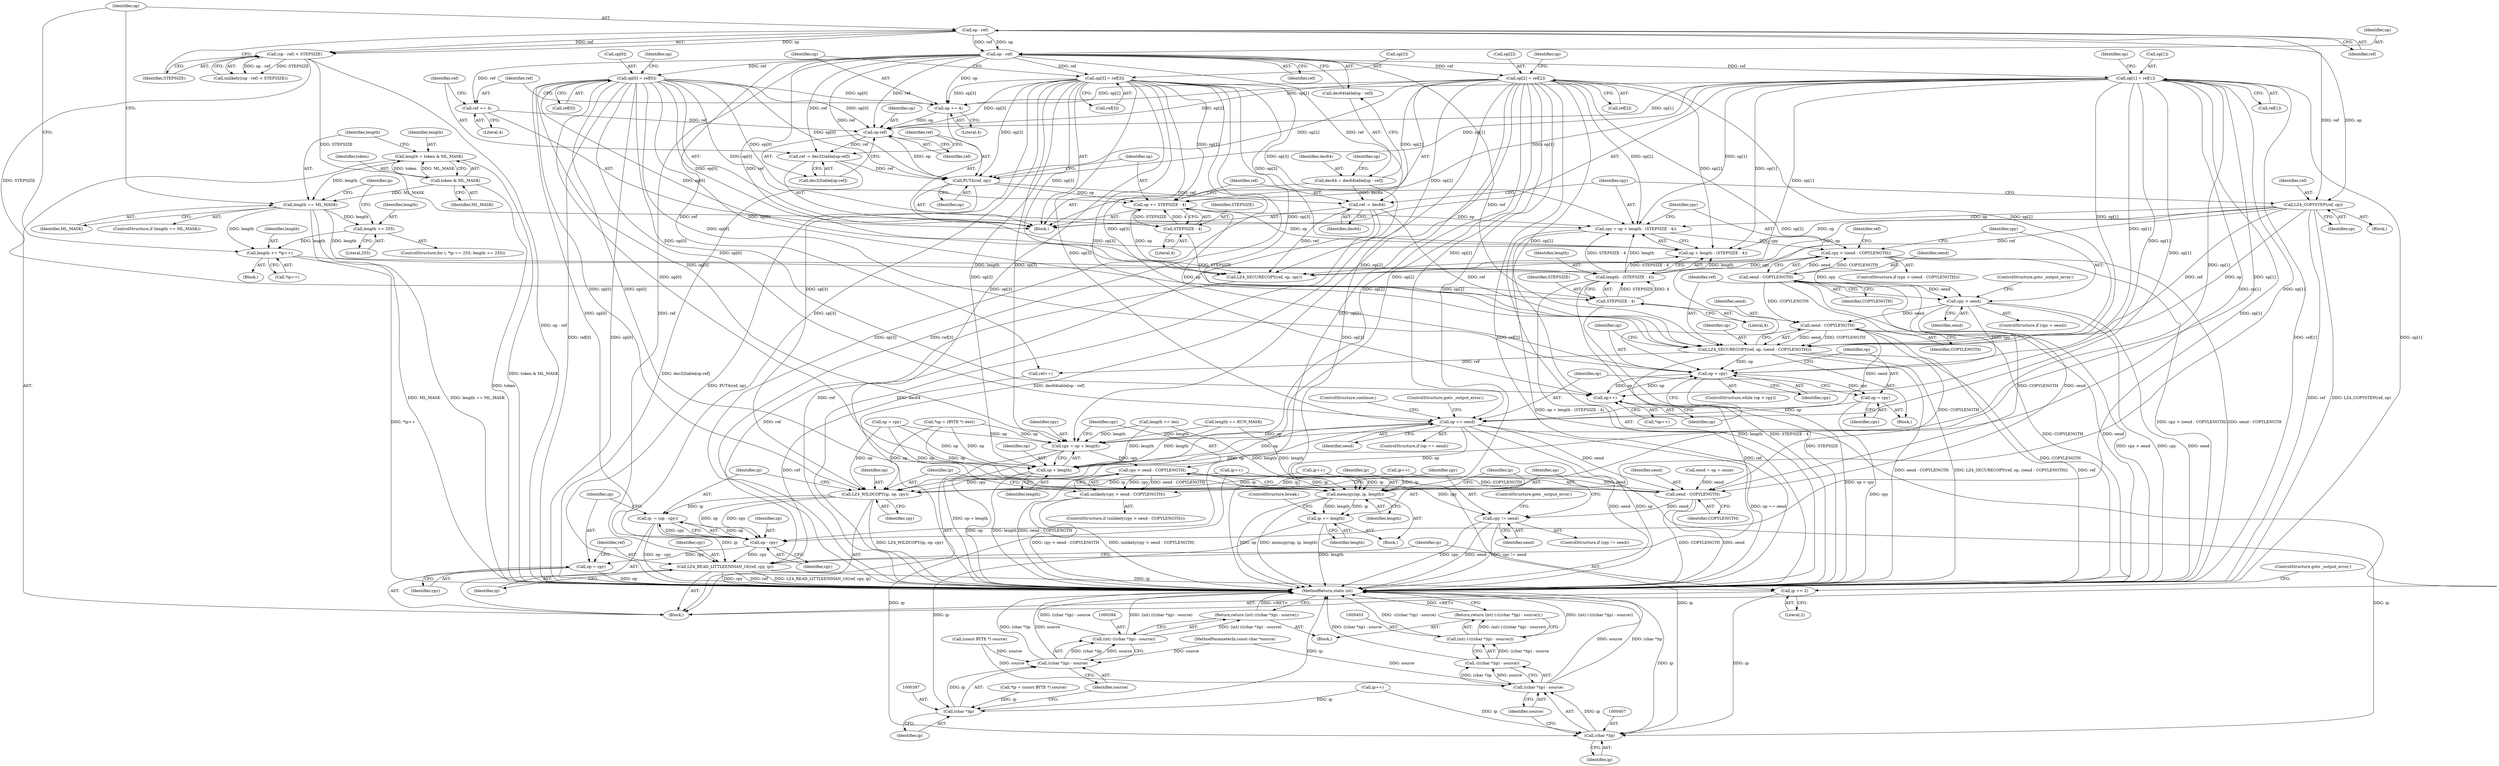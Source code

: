 digraph "0_linux_206204a1162b995e2185275167b22468c00d6b36@pointer" {
"1000376" [label="(Call,op = cpy)"];
"1000366" [label="(Call,op < cpy)"];
"1000295" [label="(Call,op[2] = ref[2])"];
"1000278" [label="(Call,op - ref)"];
"1000268" [label="(Call,op - ref)"];
"1000302" [label="(Call,op[3] = ref[3])"];
"1000288" [label="(Call,op[1] = ref[1])"];
"1000371" [label="(Call,op++)"];
"1000281" [label="(Call,op[0] = ref[0])"];
"1000359" [label="(Call,LZ4_SECURECOPY(ref, op, (oend - COPYLENGTH)))"];
"1000330" [label="(Call,ref -= dec64)"];
"1000274" [label="(Call,dec64 = dec64table[op - ref])"];
"1000322" [label="(Call,PUT4(ref, op))"];
"1000315" [label="(Call,ref -= dec32table[op-ref])"];
"1000319" [label="(Call,op-ref)"];
"1000309" [label="(Call,op += 4)"];
"1000312" [label="(Call,ref += 4)"];
"1000335" [label="(Call,LZ4_COPYSTEP(ref, op))"];
"1000325" [label="(Call,op += STEPSIZE - 4)"];
"1000327" [label="(Call,STEPSIZE - 4)"];
"1000267" [label="(Call,(op - ref) < STEPSIZE)"];
"1000362" [label="(Call,oend - COPYLENGTH)"];
"1000355" [label="(Call,cpy > oend)"];
"1000348" [label="(Call,cpy > (oend - COPYLENGTH))"];
"1000338" [label="(Call,cpy = op + length - (STEPSIZE - 4))"];
"1000342" [label="(Call,length - (STEPSIZE - 4))"];
"1000260" [label="(Call,length += *ip++)"];
"1000255" [label="(Call,length += 255)"];
"1000246" [label="(Call,length == ML_MASK)"];
"1000240" [label="(Call,length = token & ML_MASK)"];
"1000242" [label="(Call,token & ML_MASK)"];
"1000344" [label="(Call,STEPSIZE - 4)"];
"1000350" [label="(Call,oend - COPYLENGTH)"];
"1000380" [label="(Call,op == oend)"];
"1000194" [label="(Call,cpy = op + length)"];
"1000201" [label="(Call,cpy > oend - COPYLENGTH)"];
"1000200" [label="(Call,unlikely(cpy > oend - COPYLENGTH))"];
"1000208" [label="(Call,cpy != oend)"];
"1000220" [label="(Call,LZ4_WILDCOPY(ip, op, cpy))"];
"1000224" [label="(Call,ip -= (op - cpy))"];
"1000232" [label="(Call,LZ4_READ_LITTLEENDIAN_16(ref, cpy, ip))"];
"1000236" [label="(Call,ip += 2)"];
"1000406" [label="(Call,(char *)ip)"];
"1000405" [label="(Call,((char *)ip) - source)"];
"1000404" [label="(Call,-(((char *)ip) - source))"];
"1000402" [label="(Call,(int) (-(((char *)ip) - source)))"];
"1000401" [label="(Return,return (int) (-(((char *)ip) - source));)"];
"1000226" [label="(Call,op - cpy)"];
"1000229" [label="(Call,op = cpy)"];
"1000196" [label="(Call,op + length)"];
"1000203" [label="(Call,oend - COPYLENGTH)"];
"1000212" [label="(Call,memcpy(op, ip, length))"];
"1000216" [label="(Call,ip += length)"];
"1000396" [label="(Call,(char *)ip)"];
"1000395" [label="(Call,((char *)ip) - source)"];
"1000393" [label="(Call,(int) (((char *)ip) - source))"];
"1000392" [label="(Return,return (int) (((char *)ip) - source);)"];
"1000205" [label="(Identifier,COPYLENGTH)"];
"1000195" [label="(Identifier,cpy)"];
"1000227" [label="(Identifier,op)"];
"1000315" [label="(Call,ref -= dec32table[op-ref])"];
"1000316" [label="(Identifier,ref)"];
"1000351" [label="(Identifier,oend)"];
"1000217" [label="(Identifier,ip)"];
"1000320" [label="(Identifier,op)"];
"1000345" [label="(Identifier,STEPSIZE)"];
"1000328" [label="(Identifier,STEPSIZE)"];
"1000395" [label="(Call,((char *)ip) - source)"];
"1000346" [label="(Literal,4)"];
"1000218" [label="(Identifier,length)"];
"1000354" [label="(ControlStructure,if (cpy > oend))"];
"1000317" [label="(Call,dec32table[op-ref])"];
"1000357" [label="(Identifier,oend)"];
"1000377" [label="(Identifier,op)"];
"1000240" [label="(Call,length = token & ML_MASK)"];
"1000219" [label="(ControlStructure,break;)"];
"1000334" [label="(Block,)"];
"1000374" [label="(Call,ref++)"];
"1000410" [label="(MethodReturn,static int)"];
"1000276" [label="(Call,dec64table[op - ref])"];
"1000281" [label="(Call,op[0] = ref[0])"];
"1000272" [label="(Block,)"];
"1000295" [label="(Call,op[2] = ref[2])"];
"1000404" [label="(Call,-(((char *)ip) - source))"];
"1000204" [label="(Identifier,oend)"];
"1000131" [label="(Call,oend = op + osize)"];
"1000290" [label="(Identifier,op)"];
"1000363" [label="(Identifier,oend)"];
"1000248" [label="(Identifier,ML_MASK)"];
"1000329" [label="(Literal,4)"];
"1000386" [label="(Identifier,ref)"];
"1000207" [label="(ControlStructure,if (cpy != oend))"];
"1000392" [label="(Return,return (int) (((char *)ip) - source);)"];
"1000384" [label="(ControlStructure,continue;)"];
"1000385" [label="(Call,LZ4_SECURECOPY(ref, op, cpy))"];
"1000114" [label="(MethodParameterIn,const char *source)"];
"1000350" [label="(Call,oend - COPYLENGTH)"];
"1000191" [label="(Call,length += len)"];
"1000147" [label="(Block,)"];
"1000167" [label="(Call,ip++)"];
"1000368" [label="(Identifier,cpy)"];
"1000371" [label="(Call,op++)"];
"1000336" [label="(Identifier,ref)"];
"1000321" [label="(Identifier,ref)"];
"1000401" [label="(Return,return (int) (-(((char *)ip) - source));)"];
"1000203" [label="(Call,oend - COPYLENGTH)"];
"1000253" [label="(Identifier,ip)"];
"1000361" [label="(Identifier,op)"];
"1000296" [label="(Call,op[2])"];
"1000236" [label="(Call,ip += 2)"];
"1000367" [label="(Identifier,op)"];
"1000342" [label="(Call,length - (STEPSIZE - 4))"];
"1000211" [label="(ControlStructure,goto _output_error;)"];
"1000225" [label="(Identifier,ip)"];
"1000323" [label="(Identifier,ref)"];
"1000366" [label="(Call,op < cpy)"];
"1000353" [label="(Block,)"];
"1000200" [label="(Call,unlikely(cpy > oend - COPYLENGTH))"];
"1000299" [label="(Call,ref[2])"];
"1000383" [label="(ControlStructure,goto _output_error;)"];
"1000267" [label="(Call,(op - ref) < STEPSIZE)"];
"1000348" [label="(Call,cpy > (oend - COPYLENGTH))"];
"1000358" [label="(ControlStructure,goto _output_error;)"];
"1000285" [label="(Call,ref[0])"];
"1000288" [label="(Call,op[1] = ref[1])"];
"1000337" [label="(Identifier,op)"];
"1000250" [label="(ControlStructure,for (; *ip == 255; length += 255))"];
"1000326" [label="(Identifier,op)"];
"1000352" [label="(Identifier,COPYLENGTH)"];
"1000232" [label="(Call,LZ4_READ_LITTLEENDIAN_16(ref, cpy, ip))"];
"1000382" [label="(Identifier,oend)"];
"1000238" [label="(Literal,2)"];
"1000222" [label="(Identifier,op)"];
"1000221" [label="(Identifier,ip)"];
"1000199" [label="(ControlStructure,if (unlikely(cpy > oend - COPYLENGTH)))"];
"1000370" [label="(Call,*op++)"];
"1000359" [label="(Call,LZ4_SECURECOPY(ref, op, (oend - COPYLENGTH)))"];
"1000255" [label="(Call,length += 255)"];
"1000121" [label="(Call,(const BYTE *) source)"];
"1000393" [label="(Call,(int) (((char *)ip) - source))"];
"1000194" [label="(Call,cpy = op + length)"];
"1000376" [label="(Call,op = cpy)"];
"1000314" [label="(Literal,4)"];
"1000197" [label="(Identifier,op)"];
"1000344" [label="(Call,STEPSIZE - 4)"];
"1000339" [label="(Identifier,cpy)"];
"1000268" [label="(Call,op - ref)"];
"1000379" [label="(ControlStructure,if (op == oend))"];
"1000306" [label="(Call,ref[3])"];
"1000372" [label="(Identifier,op)"];
"1000274" [label="(Call,dec64 = dec64table[op - ref])"];
"1000280" [label="(Identifier,ref)"];
"1000234" [label="(Identifier,cpy)"];
"1000119" [label="(Call,*ip = (const BYTE *) source)"];
"1000362" [label="(Call,oend - COPYLENGTH)"];
"1000249" [label="(Block,)"];
"1000330" [label="(Call,ref -= dec64)"];
"1000402" [label="(Call,(int) (-(((char *)ip) - source)))"];
"1000325" [label="(Call,op += STEPSIZE - 4)"];
"1000327" [label="(Call,STEPSIZE - 4)"];
"1000322" [label="(Call,PUT4(ref, op))"];
"1000226" [label="(Call,op - cpy)"];
"1000233" [label="(Identifier,ref)"];
"1000206" [label="(Block,)"];
"1000237" [label="(Identifier,ip)"];
"1000389" [label="(Call,op = cpy)"];
"1000159" [label="(Call,length == RUN_MASK)"];
"1000241" [label="(Identifier,length)"];
"1000257" [label="(Literal,255)"];
"1000209" [label="(Identifier,cpy)"];
"1000408" [label="(Identifier,ip)"];
"1000235" [label="(Identifier,ip)"];
"1000262" [label="(Call,*ip++)"];
"1000244" [label="(Identifier,ML_MASK)"];
"1000243" [label="(Identifier,token)"];
"1000335" [label="(Call,LZ4_COPYSTEP(ref, op))"];
"1000356" [label="(Identifier,cpy)"];
"1000381" [label="(Identifier,op)"];
"1000215" [label="(Identifier,length)"];
"1000319" [label="(Call,op-ref)"];
"1000231" [label="(Identifier,cpy)"];
"1000198" [label="(Identifier,length)"];
"1000343" [label="(Identifier,length)"];
"1000230" [label="(Identifier,op)"];
"1000338" [label="(Call,cpy = op + length - (STEPSIZE - 4))"];
"1000347" [label="(ControlStructure,if (cpy > (oend - COPYLENGTH)))"];
"1000349" [label="(Identifier,cpy)"];
"1000210" [label="(Identifier,oend)"];
"1000297" [label="(Identifier,op)"];
"1000126" [label="(Call,*op = (BYTE *) dest)"];
"1000279" [label="(Identifier,op)"];
"1000214" [label="(Identifier,ip)"];
"1000331" [label="(Identifier,ref)"];
"1000312" [label="(Call,ref += 4)"];
"1000282" [label="(Call,op[0])"];
"1000220" [label="(Call,LZ4_WILDCOPY(ip, op, cpy))"];
"1000201" [label="(Call,cpy > oend - COPYLENGTH)"];
"1000399" [label="(Identifier,source)"];
"1000269" [label="(Identifier,op)"];
"1000260" [label="(Call,length += *ip++)"];
"1000228" [label="(Identifier,cpy)"];
"1000246" [label="(Call,length == ML_MASK)"];
"1000309" [label="(Call,op += 4)"];
"1000245" [label="(ControlStructure,if (length == ML_MASK))"];
"1000261" [label="(Identifier,length)"];
"1000380" [label="(Call,op == oend)"];
"1000340" [label="(Call,op + length - (STEPSIZE - 4))"];
"1000208" [label="(Call,cpy != oend)"];
"1000275" [label="(Identifier,dec64)"];
"1000256" [label="(Identifier,length)"];
"1000278" [label="(Call,op - ref)"];
"1000365" [label="(ControlStructure,while (op < cpy))"];
"1000196" [label="(Call,op + length)"];
"1000117" [label="(Block,)"];
"1000229" [label="(Call,op = cpy)"];
"1000302" [label="(Call,op[3] = ref[3])"];
"1000216" [label="(Call,ip += length)"];
"1000179" [label="(Call,ip++)"];
"1000409" [label="(Identifier,source)"];
"1000271" [label="(Identifier,STEPSIZE)"];
"1000364" [label="(Identifier,COPYLENGTH)"];
"1000224" [label="(Call,ip -= (op - cpy))"];
"1000398" [label="(Identifier,ip)"];
"1000360" [label="(Identifier,ref)"];
"1000311" [label="(Literal,4)"];
"1000270" [label="(Identifier,ref)"];
"1000202" [label="(Identifier,cpy)"];
"1000239" [label="(ControlStructure,goto _output_error;)"];
"1000355" [label="(Call,cpy > oend)"];
"1000406" [label="(Call,(char *)ip)"];
"1000378" [label="(Identifier,cpy)"];
"1000313" [label="(Identifier,ref)"];
"1000213" [label="(Identifier,op)"];
"1000324" [label="(Identifier,op)"];
"1000405" [label="(Call,((char *)ip) - source)"];
"1000151" [label="(Call,ip++)"];
"1000242" [label="(Call,token & ML_MASK)"];
"1000289" [label="(Call,op[1])"];
"1000396" [label="(Call,(char *)ip)"];
"1000212" [label="(Call,memcpy(op, ip, length))"];
"1000292" [label="(Call,ref[1])"];
"1000310" [label="(Identifier,op)"];
"1000332" [label="(Identifier,dec64)"];
"1000303" [label="(Call,op[3])"];
"1000304" [label="(Identifier,op)"];
"1000247" [label="(Identifier,length)"];
"1000283" [label="(Identifier,op)"];
"1000266" [label="(Call,unlikely((op - ref) < STEPSIZE))"];
"1000263" [label="(Call,ip++)"];
"1000223" [label="(Identifier,cpy)"];
"1000376" -> "1000353"  [label="AST: "];
"1000376" -> "1000378"  [label="CFG: "];
"1000377" -> "1000376"  [label="AST: "];
"1000378" -> "1000376"  [label="AST: "];
"1000381" -> "1000376"  [label="CFG: "];
"1000376" -> "1000410"  [label="DDG: cpy"];
"1000366" -> "1000376"  [label="DDG: cpy"];
"1000376" -> "1000380"  [label="DDG: op"];
"1000366" -> "1000365"  [label="AST: "];
"1000366" -> "1000368"  [label="CFG: "];
"1000367" -> "1000366"  [label="AST: "];
"1000368" -> "1000366"  [label="AST: "];
"1000372" -> "1000366"  [label="CFG: "];
"1000377" -> "1000366"  [label="CFG: "];
"1000366" -> "1000410"  [label="DDG: op < cpy"];
"1000295" -> "1000366"  [label="DDG: op[2]"];
"1000302" -> "1000366"  [label="DDG: op[3]"];
"1000288" -> "1000366"  [label="DDG: op[1]"];
"1000371" -> "1000366"  [label="DDG: op"];
"1000359" -> "1000366"  [label="DDG: op"];
"1000281" -> "1000366"  [label="DDG: op[0]"];
"1000355" -> "1000366"  [label="DDG: cpy"];
"1000366" -> "1000371"  [label="DDG: op"];
"1000295" -> "1000272"  [label="AST: "];
"1000295" -> "1000299"  [label="CFG: "];
"1000296" -> "1000295"  [label="AST: "];
"1000299" -> "1000295"  [label="AST: "];
"1000304" -> "1000295"  [label="CFG: "];
"1000295" -> "1000410"  [label="DDG: op[2]"];
"1000295" -> "1000410"  [label="DDG: ref[2]"];
"1000295" -> "1000194"  [label="DDG: op[2]"];
"1000295" -> "1000196"  [label="DDG: op[2]"];
"1000295" -> "1000212"  [label="DDG: op[2]"];
"1000295" -> "1000220"  [label="DDG: op[2]"];
"1000295" -> "1000226"  [label="DDG: op[2]"];
"1000278" -> "1000295"  [label="DDG: ref"];
"1000295" -> "1000309"  [label="DDG: op[2]"];
"1000295" -> "1000319"  [label="DDG: op[2]"];
"1000295" -> "1000322"  [label="DDG: op[2]"];
"1000295" -> "1000325"  [label="DDG: op[2]"];
"1000295" -> "1000338"  [label="DDG: op[2]"];
"1000295" -> "1000340"  [label="DDG: op[2]"];
"1000295" -> "1000359"  [label="DDG: op[2]"];
"1000295" -> "1000371"  [label="DDG: op[2]"];
"1000295" -> "1000380"  [label="DDG: op[2]"];
"1000295" -> "1000385"  [label="DDG: op[2]"];
"1000278" -> "1000276"  [label="AST: "];
"1000278" -> "1000280"  [label="CFG: "];
"1000279" -> "1000278"  [label="AST: "];
"1000280" -> "1000278"  [label="AST: "];
"1000276" -> "1000278"  [label="CFG: "];
"1000278" -> "1000232"  [label="DDG: ref"];
"1000268" -> "1000278"  [label="DDG: op"];
"1000268" -> "1000278"  [label="DDG: ref"];
"1000278" -> "1000281"  [label="DDG: ref"];
"1000278" -> "1000288"  [label="DDG: ref"];
"1000278" -> "1000302"  [label="DDG: ref"];
"1000278" -> "1000309"  [label="DDG: op"];
"1000278" -> "1000312"  [label="DDG: ref"];
"1000278" -> "1000315"  [label="DDG: ref"];
"1000278" -> "1000319"  [label="DDG: ref"];
"1000278" -> "1000322"  [label="DDG: ref"];
"1000278" -> "1000330"  [label="DDG: ref"];
"1000278" -> "1000359"  [label="DDG: ref"];
"1000278" -> "1000374"  [label="DDG: ref"];
"1000278" -> "1000385"  [label="DDG: ref"];
"1000268" -> "1000267"  [label="AST: "];
"1000268" -> "1000270"  [label="CFG: "];
"1000269" -> "1000268"  [label="AST: "];
"1000270" -> "1000268"  [label="AST: "];
"1000271" -> "1000268"  [label="CFG: "];
"1000268" -> "1000267"  [label="DDG: op"];
"1000268" -> "1000267"  [label="DDG: ref"];
"1000268" -> "1000335"  [label="DDG: ref"];
"1000268" -> "1000335"  [label="DDG: op"];
"1000302" -> "1000272"  [label="AST: "];
"1000302" -> "1000306"  [label="CFG: "];
"1000303" -> "1000302"  [label="AST: "];
"1000306" -> "1000302"  [label="AST: "];
"1000310" -> "1000302"  [label="CFG: "];
"1000302" -> "1000410"  [label="DDG: op[3]"];
"1000302" -> "1000410"  [label="DDG: ref[3]"];
"1000302" -> "1000194"  [label="DDG: op[3]"];
"1000302" -> "1000196"  [label="DDG: op[3]"];
"1000302" -> "1000212"  [label="DDG: op[3]"];
"1000302" -> "1000220"  [label="DDG: op[3]"];
"1000302" -> "1000226"  [label="DDG: op[3]"];
"1000302" -> "1000309"  [label="DDG: op[3]"];
"1000302" -> "1000319"  [label="DDG: op[3]"];
"1000302" -> "1000322"  [label="DDG: op[3]"];
"1000302" -> "1000325"  [label="DDG: op[3]"];
"1000302" -> "1000338"  [label="DDG: op[3]"];
"1000302" -> "1000340"  [label="DDG: op[3]"];
"1000302" -> "1000359"  [label="DDG: op[3]"];
"1000302" -> "1000371"  [label="DDG: op[3]"];
"1000302" -> "1000380"  [label="DDG: op[3]"];
"1000302" -> "1000385"  [label="DDG: op[3]"];
"1000288" -> "1000272"  [label="AST: "];
"1000288" -> "1000292"  [label="CFG: "];
"1000289" -> "1000288"  [label="AST: "];
"1000292" -> "1000288"  [label="AST: "];
"1000297" -> "1000288"  [label="CFG: "];
"1000288" -> "1000410"  [label="DDG: ref[1]"];
"1000288" -> "1000410"  [label="DDG: op[1]"];
"1000288" -> "1000194"  [label="DDG: op[1]"];
"1000288" -> "1000196"  [label="DDG: op[1]"];
"1000288" -> "1000212"  [label="DDG: op[1]"];
"1000288" -> "1000220"  [label="DDG: op[1]"];
"1000288" -> "1000226"  [label="DDG: op[1]"];
"1000288" -> "1000309"  [label="DDG: op[1]"];
"1000288" -> "1000319"  [label="DDG: op[1]"];
"1000288" -> "1000322"  [label="DDG: op[1]"];
"1000288" -> "1000325"  [label="DDG: op[1]"];
"1000288" -> "1000338"  [label="DDG: op[1]"];
"1000288" -> "1000340"  [label="DDG: op[1]"];
"1000288" -> "1000359"  [label="DDG: op[1]"];
"1000288" -> "1000371"  [label="DDG: op[1]"];
"1000288" -> "1000380"  [label="DDG: op[1]"];
"1000288" -> "1000385"  [label="DDG: op[1]"];
"1000371" -> "1000370"  [label="AST: "];
"1000371" -> "1000372"  [label="CFG: "];
"1000372" -> "1000371"  [label="AST: "];
"1000370" -> "1000371"  [label="CFG: "];
"1000281" -> "1000371"  [label="DDG: op[0]"];
"1000281" -> "1000272"  [label="AST: "];
"1000281" -> "1000285"  [label="CFG: "];
"1000282" -> "1000281"  [label="AST: "];
"1000285" -> "1000281"  [label="AST: "];
"1000290" -> "1000281"  [label="CFG: "];
"1000281" -> "1000410"  [label="DDG: ref[0]"];
"1000281" -> "1000410"  [label="DDG: op[0]"];
"1000281" -> "1000194"  [label="DDG: op[0]"];
"1000281" -> "1000196"  [label="DDG: op[0]"];
"1000281" -> "1000212"  [label="DDG: op[0]"];
"1000281" -> "1000220"  [label="DDG: op[0]"];
"1000281" -> "1000226"  [label="DDG: op[0]"];
"1000281" -> "1000309"  [label="DDG: op[0]"];
"1000281" -> "1000319"  [label="DDG: op[0]"];
"1000281" -> "1000322"  [label="DDG: op[0]"];
"1000281" -> "1000325"  [label="DDG: op[0]"];
"1000281" -> "1000338"  [label="DDG: op[0]"];
"1000281" -> "1000340"  [label="DDG: op[0]"];
"1000281" -> "1000359"  [label="DDG: op[0]"];
"1000281" -> "1000380"  [label="DDG: op[0]"];
"1000281" -> "1000385"  [label="DDG: op[0]"];
"1000359" -> "1000353"  [label="AST: "];
"1000359" -> "1000362"  [label="CFG: "];
"1000360" -> "1000359"  [label="AST: "];
"1000361" -> "1000359"  [label="AST: "];
"1000362" -> "1000359"  [label="AST: "];
"1000367" -> "1000359"  [label="CFG: "];
"1000359" -> "1000410"  [label="DDG: ref"];
"1000359" -> "1000410"  [label="DDG: oend - COPYLENGTH"];
"1000359" -> "1000410"  [label="DDG: LZ4_SECURECOPY(ref, op, (oend - COPYLENGTH))"];
"1000359" -> "1000232"  [label="DDG: ref"];
"1000330" -> "1000359"  [label="DDG: ref"];
"1000335" -> "1000359"  [label="DDG: ref"];
"1000335" -> "1000359"  [label="DDG: op"];
"1000325" -> "1000359"  [label="DDG: op"];
"1000362" -> "1000359"  [label="DDG: oend"];
"1000362" -> "1000359"  [label="DDG: COPYLENGTH"];
"1000359" -> "1000374"  [label="DDG: ref"];
"1000330" -> "1000272"  [label="AST: "];
"1000330" -> "1000332"  [label="CFG: "];
"1000331" -> "1000330"  [label="AST: "];
"1000332" -> "1000330"  [label="AST: "];
"1000339" -> "1000330"  [label="CFG: "];
"1000330" -> "1000410"  [label="DDG: ref"];
"1000330" -> "1000410"  [label="DDG: dec64"];
"1000274" -> "1000330"  [label="DDG: dec64"];
"1000322" -> "1000330"  [label="DDG: ref"];
"1000330" -> "1000385"  [label="DDG: ref"];
"1000274" -> "1000272"  [label="AST: "];
"1000274" -> "1000276"  [label="CFG: "];
"1000275" -> "1000274"  [label="AST: "];
"1000276" -> "1000274"  [label="AST: "];
"1000283" -> "1000274"  [label="CFG: "];
"1000274" -> "1000410"  [label="DDG: dec64table[op - ref]"];
"1000322" -> "1000272"  [label="AST: "];
"1000322" -> "1000324"  [label="CFG: "];
"1000323" -> "1000322"  [label="AST: "];
"1000324" -> "1000322"  [label="AST: "];
"1000326" -> "1000322"  [label="CFG: "];
"1000322" -> "1000410"  [label="DDG: PUT4(ref, op)"];
"1000315" -> "1000322"  [label="DDG: ref"];
"1000319" -> "1000322"  [label="DDG: op"];
"1000322" -> "1000325"  [label="DDG: op"];
"1000315" -> "1000272"  [label="AST: "];
"1000315" -> "1000317"  [label="CFG: "];
"1000316" -> "1000315"  [label="AST: "];
"1000317" -> "1000315"  [label="AST: "];
"1000323" -> "1000315"  [label="CFG: "];
"1000315" -> "1000410"  [label="DDG: dec32table[op-ref]"];
"1000319" -> "1000315"  [label="DDG: ref"];
"1000319" -> "1000317"  [label="AST: "];
"1000319" -> "1000321"  [label="CFG: "];
"1000320" -> "1000319"  [label="AST: "];
"1000321" -> "1000319"  [label="AST: "];
"1000317" -> "1000319"  [label="CFG: "];
"1000309" -> "1000319"  [label="DDG: op"];
"1000312" -> "1000319"  [label="DDG: ref"];
"1000309" -> "1000272"  [label="AST: "];
"1000309" -> "1000311"  [label="CFG: "];
"1000310" -> "1000309"  [label="AST: "];
"1000311" -> "1000309"  [label="AST: "];
"1000313" -> "1000309"  [label="CFG: "];
"1000312" -> "1000272"  [label="AST: "];
"1000312" -> "1000314"  [label="CFG: "];
"1000313" -> "1000312"  [label="AST: "];
"1000314" -> "1000312"  [label="AST: "];
"1000316" -> "1000312"  [label="CFG: "];
"1000335" -> "1000334"  [label="AST: "];
"1000335" -> "1000337"  [label="CFG: "];
"1000336" -> "1000335"  [label="AST: "];
"1000337" -> "1000335"  [label="AST: "];
"1000339" -> "1000335"  [label="CFG: "];
"1000335" -> "1000410"  [label="DDG: ref"];
"1000335" -> "1000410"  [label="DDG: LZ4_COPYSTEP(ref, op)"];
"1000335" -> "1000338"  [label="DDG: op"];
"1000335" -> "1000340"  [label="DDG: op"];
"1000335" -> "1000385"  [label="DDG: ref"];
"1000335" -> "1000385"  [label="DDG: op"];
"1000325" -> "1000272"  [label="AST: "];
"1000325" -> "1000327"  [label="CFG: "];
"1000326" -> "1000325"  [label="AST: "];
"1000327" -> "1000325"  [label="AST: "];
"1000331" -> "1000325"  [label="CFG: "];
"1000327" -> "1000325"  [label="DDG: STEPSIZE"];
"1000327" -> "1000325"  [label="DDG: 4"];
"1000325" -> "1000338"  [label="DDG: op"];
"1000325" -> "1000340"  [label="DDG: op"];
"1000325" -> "1000385"  [label="DDG: op"];
"1000327" -> "1000329"  [label="CFG: "];
"1000328" -> "1000327"  [label="AST: "];
"1000329" -> "1000327"  [label="AST: "];
"1000267" -> "1000327"  [label="DDG: STEPSIZE"];
"1000327" -> "1000344"  [label="DDG: STEPSIZE"];
"1000267" -> "1000266"  [label="AST: "];
"1000267" -> "1000271"  [label="CFG: "];
"1000271" -> "1000267"  [label="AST: "];
"1000266" -> "1000267"  [label="CFG: "];
"1000267" -> "1000410"  [label="DDG: op - ref"];
"1000267" -> "1000266"  [label="DDG: op - ref"];
"1000267" -> "1000266"  [label="DDG: STEPSIZE"];
"1000267" -> "1000344"  [label="DDG: STEPSIZE"];
"1000362" -> "1000364"  [label="CFG: "];
"1000363" -> "1000362"  [label="AST: "];
"1000364" -> "1000362"  [label="AST: "];
"1000362" -> "1000410"  [label="DDG: COPYLENGTH"];
"1000362" -> "1000203"  [label="DDG: COPYLENGTH"];
"1000355" -> "1000362"  [label="DDG: oend"];
"1000350" -> "1000362"  [label="DDG: COPYLENGTH"];
"1000362" -> "1000380"  [label="DDG: oend"];
"1000355" -> "1000354"  [label="AST: "];
"1000355" -> "1000357"  [label="CFG: "];
"1000356" -> "1000355"  [label="AST: "];
"1000357" -> "1000355"  [label="AST: "];
"1000358" -> "1000355"  [label="CFG: "];
"1000360" -> "1000355"  [label="CFG: "];
"1000355" -> "1000410"  [label="DDG: cpy"];
"1000355" -> "1000410"  [label="DDG: oend"];
"1000355" -> "1000410"  [label="DDG: cpy > oend"];
"1000348" -> "1000355"  [label="DDG: cpy"];
"1000350" -> "1000355"  [label="DDG: oend"];
"1000348" -> "1000347"  [label="AST: "];
"1000348" -> "1000350"  [label="CFG: "];
"1000349" -> "1000348"  [label="AST: "];
"1000350" -> "1000348"  [label="AST: "];
"1000356" -> "1000348"  [label="CFG: "];
"1000386" -> "1000348"  [label="CFG: "];
"1000348" -> "1000410"  [label="DDG: cpy > (oend - COPYLENGTH)"];
"1000348" -> "1000410"  [label="DDG: oend - COPYLENGTH"];
"1000338" -> "1000348"  [label="DDG: cpy"];
"1000350" -> "1000348"  [label="DDG: oend"];
"1000350" -> "1000348"  [label="DDG: COPYLENGTH"];
"1000348" -> "1000385"  [label="DDG: cpy"];
"1000338" -> "1000147"  [label="AST: "];
"1000338" -> "1000340"  [label="CFG: "];
"1000339" -> "1000338"  [label="AST: "];
"1000340" -> "1000338"  [label="AST: "];
"1000349" -> "1000338"  [label="CFG: "];
"1000338" -> "1000410"  [label="DDG: op + length - (STEPSIZE - 4)"];
"1000342" -> "1000338"  [label="DDG: length"];
"1000342" -> "1000338"  [label="DDG: STEPSIZE - 4"];
"1000342" -> "1000340"  [label="AST: "];
"1000342" -> "1000344"  [label="CFG: "];
"1000343" -> "1000342"  [label="AST: "];
"1000344" -> "1000342"  [label="AST: "];
"1000340" -> "1000342"  [label="CFG: "];
"1000342" -> "1000410"  [label="DDG: STEPSIZE - 4"];
"1000342" -> "1000410"  [label="DDG: length"];
"1000342" -> "1000340"  [label="DDG: length"];
"1000342" -> "1000340"  [label="DDG: STEPSIZE - 4"];
"1000260" -> "1000342"  [label="DDG: length"];
"1000246" -> "1000342"  [label="DDG: length"];
"1000344" -> "1000342"  [label="DDG: STEPSIZE"];
"1000344" -> "1000342"  [label="DDG: 4"];
"1000260" -> "1000249"  [label="AST: "];
"1000260" -> "1000262"  [label="CFG: "];
"1000261" -> "1000260"  [label="AST: "];
"1000262" -> "1000260"  [label="AST: "];
"1000269" -> "1000260"  [label="CFG: "];
"1000260" -> "1000410"  [label="DDG: *ip++"];
"1000255" -> "1000260"  [label="DDG: length"];
"1000246" -> "1000260"  [label="DDG: length"];
"1000255" -> "1000250"  [label="AST: "];
"1000255" -> "1000257"  [label="CFG: "];
"1000256" -> "1000255"  [label="AST: "];
"1000257" -> "1000255"  [label="AST: "];
"1000253" -> "1000255"  [label="CFG: "];
"1000246" -> "1000255"  [label="DDG: length"];
"1000246" -> "1000245"  [label="AST: "];
"1000246" -> "1000248"  [label="CFG: "];
"1000247" -> "1000246"  [label="AST: "];
"1000248" -> "1000246"  [label="AST: "];
"1000253" -> "1000246"  [label="CFG: "];
"1000269" -> "1000246"  [label="CFG: "];
"1000246" -> "1000410"  [label="DDG: ML_MASK"];
"1000246" -> "1000410"  [label="DDG: length == ML_MASK"];
"1000240" -> "1000246"  [label="DDG: length"];
"1000242" -> "1000246"  [label="DDG: ML_MASK"];
"1000240" -> "1000147"  [label="AST: "];
"1000240" -> "1000242"  [label="CFG: "];
"1000241" -> "1000240"  [label="AST: "];
"1000242" -> "1000240"  [label="AST: "];
"1000247" -> "1000240"  [label="CFG: "];
"1000240" -> "1000410"  [label="DDG: token & ML_MASK"];
"1000242" -> "1000240"  [label="DDG: token"];
"1000242" -> "1000240"  [label="DDG: ML_MASK"];
"1000242" -> "1000244"  [label="CFG: "];
"1000243" -> "1000242"  [label="AST: "];
"1000244" -> "1000242"  [label="AST: "];
"1000242" -> "1000410"  [label="DDG: token"];
"1000344" -> "1000346"  [label="CFG: "];
"1000345" -> "1000344"  [label="AST: "];
"1000346" -> "1000344"  [label="AST: "];
"1000344" -> "1000410"  [label="DDG: STEPSIZE"];
"1000350" -> "1000352"  [label="CFG: "];
"1000351" -> "1000350"  [label="AST: "];
"1000352" -> "1000350"  [label="AST: "];
"1000350" -> "1000410"  [label="DDG: oend"];
"1000350" -> "1000410"  [label="DDG: COPYLENGTH"];
"1000350" -> "1000203"  [label="DDG: oend"];
"1000350" -> "1000203"  [label="DDG: COPYLENGTH"];
"1000380" -> "1000379"  [label="AST: "];
"1000380" -> "1000382"  [label="CFG: "];
"1000381" -> "1000380"  [label="AST: "];
"1000382" -> "1000380"  [label="AST: "];
"1000383" -> "1000380"  [label="CFG: "];
"1000384" -> "1000380"  [label="CFG: "];
"1000380" -> "1000410"  [label="DDG: op == oend"];
"1000380" -> "1000410"  [label="DDG: oend"];
"1000380" -> "1000410"  [label="DDG: op"];
"1000380" -> "1000194"  [label="DDG: op"];
"1000380" -> "1000196"  [label="DDG: op"];
"1000380" -> "1000203"  [label="DDG: oend"];
"1000380" -> "1000212"  [label="DDG: op"];
"1000380" -> "1000220"  [label="DDG: op"];
"1000194" -> "1000147"  [label="AST: "];
"1000194" -> "1000196"  [label="CFG: "];
"1000195" -> "1000194"  [label="AST: "];
"1000196" -> "1000194"  [label="AST: "];
"1000202" -> "1000194"  [label="CFG: "];
"1000194" -> "1000410"  [label="DDG: op + length"];
"1000389" -> "1000194"  [label="DDG: op"];
"1000126" -> "1000194"  [label="DDG: op"];
"1000159" -> "1000194"  [label="DDG: length"];
"1000191" -> "1000194"  [label="DDG: length"];
"1000194" -> "1000201"  [label="DDG: cpy"];
"1000201" -> "1000200"  [label="AST: "];
"1000201" -> "1000203"  [label="CFG: "];
"1000202" -> "1000201"  [label="AST: "];
"1000203" -> "1000201"  [label="AST: "];
"1000200" -> "1000201"  [label="CFG: "];
"1000201" -> "1000410"  [label="DDG: oend - COPYLENGTH"];
"1000201" -> "1000200"  [label="DDG: cpy"];
"1000201" -> "1000200"  [label="DDG: oend - COPYLENGTH"];
"1000203" -> "1000201"  [label="DDG: oend"];
"1000203" -> "1000201"  [label="DDG: COPYLENGTH"];
"1000201" -> "1000208"  [label="DDG: cpy"];
"1000201" -> "1000220"  [label="DDG: cpy"];
"1000200" -> "1000199"  [label="AST: "];
"1000209" -> "1000200"  [label="CFG: "];
"1000221" -> "1000200"  [label="CFG: "];
"1000200" -> "1000410"  [label="DDG: cpy > oend - COPYLENGTH"];
"1000200" -> "1000410"  [label="DDG: unlikely(cpy > oend - COPYLENGTH)"];
"1000208" -> "1000207"  [label="AST: "];
"1000208" -> "1000210"  [label="CFG: "];
"1000209" -> "1000208"  [label="AST: "];
"1000210" -> "1000208"  [label="AST: "];
"1000211" -> "1000208"  [label="CFG: "];
"1000213" -> "1000208"  [label="CFG: "];
"1000208" -> "1000410"  [label="DDG: cpy"];
"1000208" -> "1000410"  [label="DDG: oend"];
"1000208" -> "1000410"  [label="DDG: cpy != oend"];
"1000203" -> "1000208"  [label="DDG: oend"];
"1000220" -> "1000147"  [label="AST: "];
"1000220" -> "1000223"  [label="CFG: "];
"1000221" -> "1000220"  [label="AST: "];
"1000222" -> "1000220"  [label="AST: "];
"1000223" -> "1000220"  [label="AST: "];
"1000225" -> "1000220"  [label="CFG: "];
"1000220" -> "1000410"  [label="DDG: LZ4_WILDCOPY(ip, op, cpy)"];
"1000167" -> "1000220"  [label="DDG: ip"];
"1000151" -> "1000220"  [label="DDG: ip"];
"1000179" -> "1000220"  [label="DDG: ip"];
"1000389" -> "1000220"  [label="DDG: op"];
"1000126" -> "1000220"  [label="DDG: op"];
"1000220" -> "1000224"  [label="DDG: ip"];
"1000220" -> "1000226"  [label="DDG: op"];
"1000220" -> "1000226"  [label="DDG: cpy"];
"1000224" -> "1000147"  [label="AST: "];
"1000224" -> "1000226"  [label="CFG: "];
"1000225" -> "1000224"  [label="AST: "];
"1000226" -> "1000224"  [label="AST: "];
"1000230" -> "1000224"  [label="CFG: "];
"1000224" -> "1000410"  [label="DDG: op - cpy"];
"1000226" -> "1000224"  [label="DDG: op"];
"1000226" -> "1000224"  [label="DDG: cpy"];
"1000224" -> "1000232"  [label="DDG: ip"];
"1000232" -> "1000147"  [label="AST: "];
"1000232" -> "1000235"  [label="CFG: "];
"1000233" -> "1000232"  [label="AST: "];
"1000234" -> "1000232"  [label="AST: "];
"1000235" -> "1000232"  [label="AST: "];
"1000237" -> "1000232"  [label="CFG: "];
"1000232" -> "1000410"  [label="DDG: ref"];
"1000232" -> "1000410"  [label="DDG: LZ4_READ_LITTLEENDIAN_16(ref, cpy, ip)"];
"1000232" -> "1000410"  [label="DDG: cpy"];
"1000374" -> "1000232"  [label="DDG: ref"];
"1000385" -> "1000232"  [label="DDG: ref"];
"1000226" -> "1000232"  [label="DDG: cpy"];
"1000232" -> "1000236"  [label="DDG: ip"];
"1000236" -> "1000147"  [label="AST: "];
"1000236" -> "1000238"  [label="CFG: "];
"1000237" -> "1000236"  [label="AST: "];
"1000238" -> "1000236"  [label="AST: "];
"1000239" -> "1000236"  [label="CFG: "];
"1000236" -> "1000406"  [label="DDG: ip"];
"1000406" -> "1000405"  [label="AST: "];
"1000406" -> "1000408"  [label="CFG: "];
"1000407" -> "1000406"  [label="AST: "];
"1000408" -> "1000406"  [label="AST: "];
"1000409" -> "1000406"  [label="CFG: "];
"1000406" -> "1000410"  [label="DDG: ip"];
"1000406" -> "1000405"  [label="DDG: ip"];
"1000167" -> "1000406"  [label="DDG: ip"];
"1000151" -> "1000406"  [label="DDG: ip"];
"1000263" -> "1000406"  [label="DDG: ip"];
"1000179" -> "1000406"  [label="DDG: ip"];
"1000405" -> "1000404"  [label="AST: "];
"1000405" -> "1000409"  [label="CFG: "];
"1000409" -> "1000405"  [label="AST: "];
"1000404" -> "1000405"  [label="CFG: "];
"1000405" -> "1000410"  [label="DDG: source"];
"1000405" -> "1000410"  [label="DDG: (char *)ip"];
"1000405" -> "1000404"  [label="DDG: (char *)ip"];
"1000405" -> "1000404"  [label="DDG: source"];
"1000121" -> "1000405"  [label="DDG: source"];
"1000114" -> "1000405"  [label="DDG: source"];
"1000404" -> "1000402"  [label="AST: "];
"1000402" -> "1000404"  [label="CFG: "];
"1000404" -> "1000410"  [label="DDG: ((char *)ip) - source"];
"1000404" -> "1000402"  [label="DDG: ((char *)ip) - source"];
"1000402" -> "1000401"  [label="AST: "];
"1000403" -> "1000402"  [label="AST: "];
"1000401" -> "1000402"  [label="CFG: "];
"1000402" -> "1000410"  [label="DDG: -(((char *)ip) - source)"];
"1000402" -> "1000410"  [label="DDG: (int) (-(((char *)ip) - source))"];
"1000402" -> "1000401"  [label="DDG: (int) (-(((char *)ip) - source))"];
"1000401" -> "1000117"  [label="AST: "];
"1000410" -> "1000401"  [label="CFG: "];
"1000401" -> "1000410"  [label="DDG: <RET>"];
"1000226" -> "1000228"  [label="CFG: "];
"1000227" -> "1000226"  [label="AST: "];
"1000228" -> "1000226"  [label="AST: "];
"1000226" -> "1000229"  [label="DDG: cpy"];
"1000229" -> "1000147"  [label="AST: "];
"1000229" -> "1000231"  [label="CFG: "];
"1000230" -> "1000229"  [label="AST: "];
"1000231" -> "1000229"  [label="AST: "];
"1000233" -> "1000229"  [label="CFG: "];
"1000229" -> "1000410"  [label="DDG: op"];
"1000196" -> "1000198"  [label="CFG: "];
"1000197" -> "1000196"  [label="AST: "];
"1000198" -> "1000196"  [label="AST: "];
"1000196" -> "1000410"  [label="DDG: op"];
"1000196" -> "1000410"  [label="DDG: length"];
"1000389" -> "1000196"  [label="DDG: op"];
"1000126" -> "1000196"  [label="DDG: op"];
"1000159" -> "1000196"  [label="DDG: length"];
"1000191" -> "1000196"  [label="DDG: length"];
"1000203" -> "1000205"  [label="CFG: "];
"1000204" -> "1000203"  [label="AST: "];
"1000205" -> "1000203"  [label="AST: "];
"1000203" -> "1000410"  [label="DDG: COPYLENGTH"];
"1000203" -> "1000410"  [label="DDG: oend"];
"1000131" -> "1000203"  [label="DDG: oend"];
"1000212" -> "1000206"  [label="AST: "];
"1000212" -> "1000215"  [label="CFG: "];
"1000213" -> "1000212"  [label="AST: "];
"1000214" -> "1000212"  [label="AST: "];
"1000215" -> "1000212"  [label="AST: "];
"1000217" -> "1000212"  [label="CFG: "];
"1000212" -> "1000410"  [label="DDG: memcpy(op, ip, length)"];
"1000212" -> "1000410"  [label="DDG: op"];
"1000389" -> "1000212"  [label="DDG: op"];
"1000126" -> "1000212"  [label="DDG: op"];
"1000167" -> "1000212"  [label="DDG: ip"];
"1000151" -> "1000212"  [label="DDG: ip"];
"1000179" -> "1000212"  [label="DDG: ip"];
"1000159" -> "1000212"  [label="DDG: length"];
"1000191" -> "1000212"  [label="DDG: length"];
"1000212" -> "1000216"  [label="DDG: length"];
"1000212" -> "1000216"  [label="DDG: ip"];
"1000216" -> "1000206"  [label="AST: "];
"1000216" -> "1000218"  [label="CFG: "];
"1000217" -> "1000216"  [label="AST: "];
"1000218" -> "1000216"  [label="AST: "];
"1000219" -> "1000216"  [label="CFG: "];
"1000216" -> "1000410"  [label="DDG: length"];
"1000216" -> "1000396"  [label="DDG: ip"];
"1000396" -> "1000395"  [label="AST: "];
"1000396" -> "1000398"  [label="CFG: "];
"1000397" -> "1000396"  [label="AST: "];
"1000398" -> "1000396"  [label="AST: "];
"1000399" -> "1000396"  [label="CFG: "];
"1000396" -> "1000410"  [label="DDG: ip"];
"1000396" -> "1000395"  [label="DDG: ip"];
"1000263" -> "1000396"  [label="DDG: ip"];
"1000119" -> "1000396"  [label="DDG: ip"];
"1000395" -> "1000393"  [label="AST: "];
"1000395" -> "1000399"  [label="CFG: "];
"1000399" -> "1000395"  [label="AST: "];
"1000393" -> "1000395"  [label="CFG: "];
"1000395" -> "1000410"  [label="DDG: (char *)ip"];
"1000395" -> "1000410"  [label="DDG: source"];
"1000395" -> "1000393"  [label="DDG: (char *)ip"];
"1000395" -> "1000393"  [label="DDG: source"];
"1000121" -> "1000395"  [label="DDG: source"];
"1000114" -> "1000395"  [label="DDG: source"];
"1000393" -> "1000392"  [label="AST: "];
"1000394" -> "1000393"  [label="AST: "];
"1000392" -> "1000393"  [label="CFG: "];
"1000393" -> "1000410"  [label="DDG: (int) (((char *)ip) - source)"];
"1000393" -> "1000410"  [label="DDG: ((char *)ip) - source"];
"1000393" -> "1000392"  [label="DDG: (int) (((char *)ip) - source)"];
"1000392" -> "1000117"  [label="AST: "];
"1000410" -> "1000392"  [label="CFG: "];
"1000392" -> "1000410"  [label="DDG: <RET>"];
}
